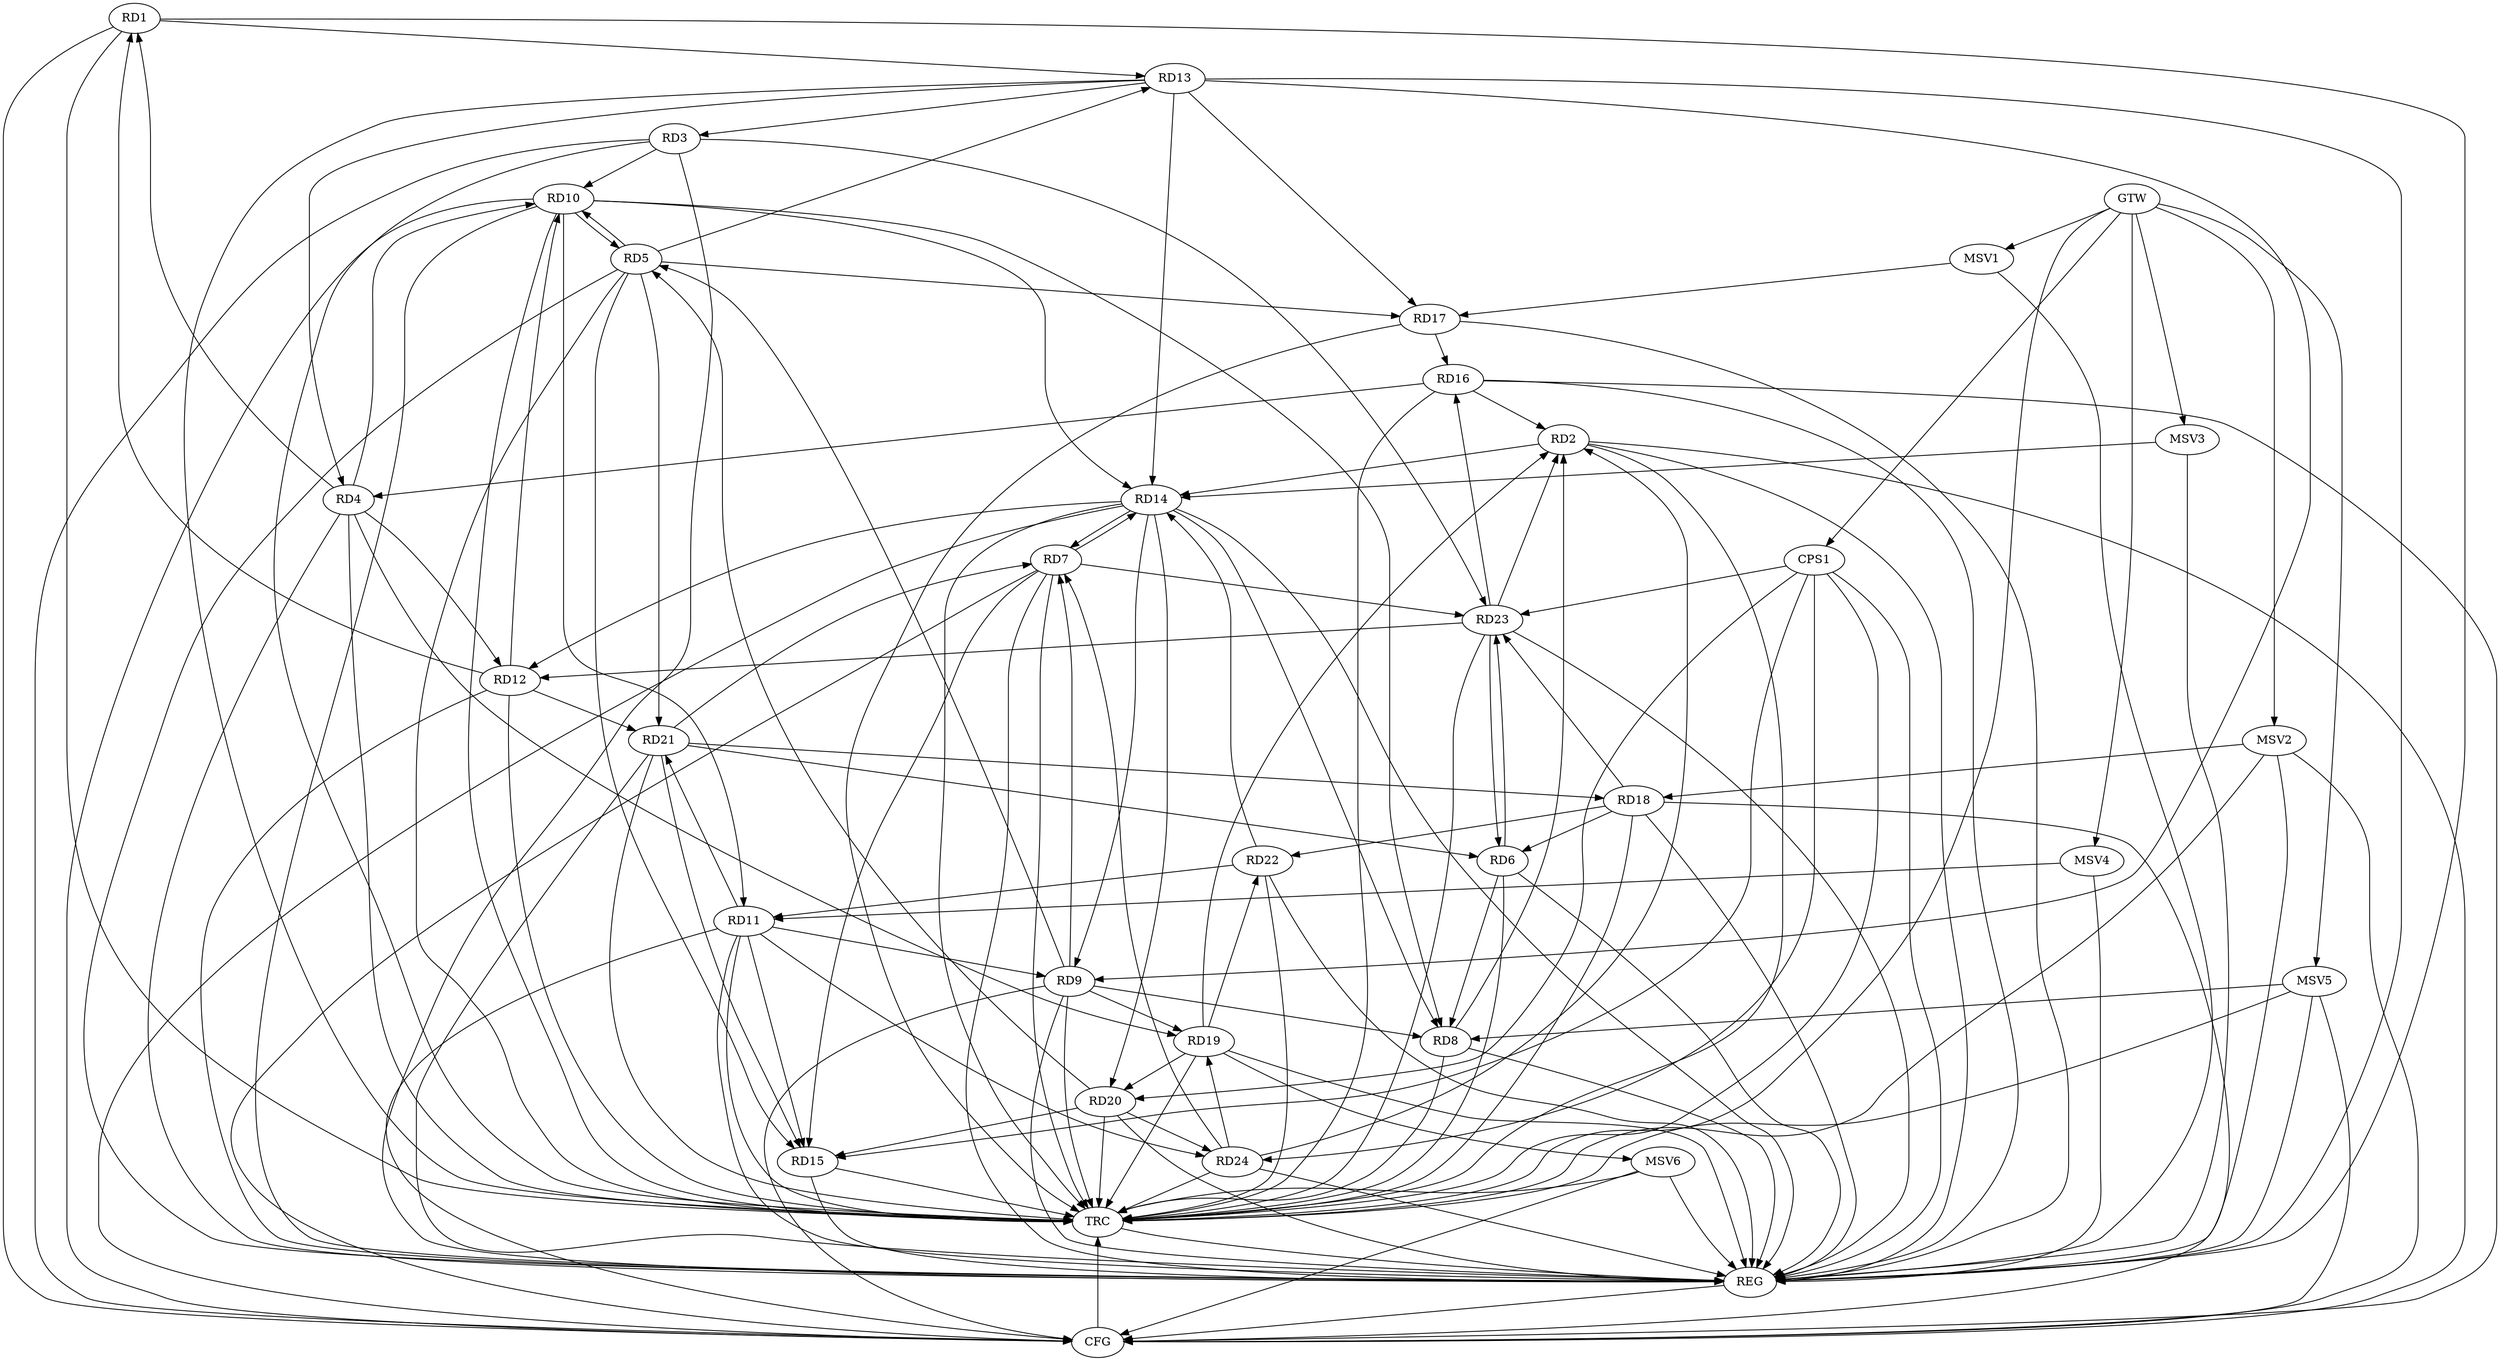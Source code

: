 strict digraph G {
  RD1 [ label="RD1" ];
  RD2 [ label="RD2" ];
  RD3 [ label="RD3" ];
  RD4 [ label="RD4" ];
  RD5 [ label="RD5" ];
  RD6 [ label="RD6" ];
  RD7 [ label="RD7" ];
  RD8 [ label="RD8" ];
  RD9 [ label="RD9" ];
  RD10 [ label="RD10" ];
  RD11 [ label="RD11" ];
  RD12 [ label="RD12" ];
  RD13 [ label="RD13" ];
  RD14 [ label="RD14" ];
  RD15 [ label="RD15" ];
  RD16 [ label="RD16" ];
  RD17 [ label="RD17" ];
  RD18 [ label="RD18" ];
  RD19 [ label="RD19" ];
  RD20 [ label="RD20" ];
  RD21 [ label="RD21" ];
  RD22 [ label="RD22" ];
  RD23 [ label="RD23" ];
  RD24 [ label="RD24" ];
  CPS1 [ label="CPS1" ];
  GTW [ label="GTW" ];
  REG [ label="REG" ];
  CFG [ label="CFG" ];
  TRC [ label="TRC" ];
  MSV1 [ label="MSV1" ];
  MSV2 [ label="MSV2" ];
  MSV3 [ label="MSV3" ];
  MSV4 [ label="MSV4" ];
  MSV5 [ label="MSV5" ];
  MSV6 [ label="MSV6" ];
  RD4 -> RD1;
  RD12 -> RD1;
  RD1 -> RD13;
  RD8 -> RD2;
  RD2 -> RD14;
  RD16 -> RD2;
  RD19 -> RD2;
  RD23 -> RD2;
  RD24 -> RD2;
  RD3 -> RD10;
  RD13 -> RD3;
  RD3 -> RD23;
  RD4 -> RD10;
  RD4 -> RD12;
  RD13 -> RD4;
  RD16 -> RD4;
  RD4 -> RD19;
  RD9 -> RD5;
  RD5 -> RD10;
  RD10 -> RD5;
  RD5 -> RD13;
  RD5 -> RD15;
  RD5 -> RD17;
  RD20 -> RD5;
  RD5 -> RD21;
  RD6 -> RD8;
  RD18 -> RD6;
  RD21 -> RD6;
  RD6 -> RD23;
  RD23 -> RD6;
  RD9 -> RD7;
  RD7 -> RD14;
  RD14 -> RD7;
  RD7 -> RD15;
  RD21 -> RD7;
  RD7 -> RD23;
  RD24 -> RD7;
  RD9 -> RD8;
  RD10 -> RD8;
  RD14 -> RD8;
  RD11 -> RD9;
  RD13 -> RD9;
  RD14 -> RD9;
  RD9 -> RD19;
  RD10 -> RD11;
  RD12 -> RD10;
  RD10 -> RD14;
  RD11 -> RD15;
  RD11 -> RD21;
  RD22 -> RD11;
  RD11 -> RD24;
  RD14 -> RD12;
  RD12 -> RD21;
  RD23 -> RD12;
  RD13 -> RD14;
  RD13 -> RD17;
  RD14 -> RD20;
  RD22 -> RD14;
  RD20 -> RD15;
  RD21 -> RD15;
  RD17 -> RD16;
  RD23 -> RD16;
  RD21 -> RD18;
  RD18 -> RD22;
  RD18 -> RD23;
  RD19 -> RD20;
  RD19 -> RD22;
  RD24 -> RD19;
  RD20 -> RD24;
  CPS1 -> RD15;
  CPS1 -> RD20;
  CPS1 -> RD23;
  CPS1 -> RD24;
  GTW -> CPS1;
  RD1 -> REG;
  RD2 -> REG;
  RD3 -> REG;
  RD4 -> REG;
  RD5 -> REG;
  RD6 -> REG;
  RD7 -> REG;
  RD8 -> REG;
  RD9 -> REG;
  RD10 -> REG;
  RD11 -> REG;
  RD12 -> REG;
  RD13 -> REG;
  RD14 -> REG;
  RD15 -> REG;
  RD16 -> REG;
  RD17 -> REG;
  RD18 -> REG;
  RD19 -> REG;
  RD20 -> REG;
  RD21 -> REG;
  RD22 -> REG;
  RD23 -> REG;
  RD24 -> REG;
  CPS1 -> REG;
  RD18 -> CFG;
  RD9 -> CFG;
  RD11 -> CFG;
  RD1 -> CFG;
  RD16 -> CFG;
  RD3 -> CFG;
  RD7 -> CFG;
  RD14 -> CFG;
  RD2 -> CFG;
  RD10 -> CFG;
  REG -> CFG;
  RD1 -> TRC;
  RD2 -> TRC;
  RD3 -> TRC;
  RD4 -> TRC;
  RD5 -> TRC;
  RD6 -> TRC;
  RD7 -> TRC;
  RD8 -> TRC;
  RD9 -> TRC;
  RD10 -> TRC;
  RD11 -> TRC;
  RD12 -> TRC;
  RD13 -> TRC;
  RD14 -> TRC;
  RD15 -> TRC;
  RD16 -> TRC;
  RD17 -> TRC;
  RD18 -> TRC;
  RD19 -> TRC;
  RD20 -> TRC;
  RD21 -> TRC;
  RD22 -> TRC;
  RD23 -> TRC;
  RD24 -> TRC;
  CPS1 -> TRC;
  GTW -> TRC;
  CFG -> TRC;
  TRC -> REG;
  MSV1 -> RD17;
  GTW -> MSV1;
  MSV1 -> REG;
  MSV2 -> RD18;
  GTW -> MSV2;
  MSV2 -> REG;
  MSV2 -> TRC;
  MSV2 -> CFG;
  MSV3 -> RD14;
  GTW -> MSV3;
  MSV3 -> REG;
  MSV4 -> RD11;
  GTW -> MSV4;
  MSV4 -> REG;
  MSV5 -> RD8;
  GTW -> MSV5;
  MSV5 -> REG;
  MSV5 -> TRC;
  MSV5 -> CFG;
  RD19 -> MSV6;
  MSV6 -> REG;
  MSV6 -> TRC;
  MSV6 -> CFG;
}
